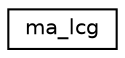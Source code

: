 digraph "Graphical Class Hierarchy"
{
 // LATEX_PDF_SIZE
  edge [fontname="Helvetica",fontsize="10",labelfontname="Helvetica",labelfontsize="10"];
  node [fontname="Helvetica",fontsize="10",shape=record];
  rankdir="LR";
  Node0 [label="ma_lcg",height=0.2,width=0.4,color="black", fillcolor="white", style="filled",URL="$structma__lcg.html",tooltip=" "];
}
